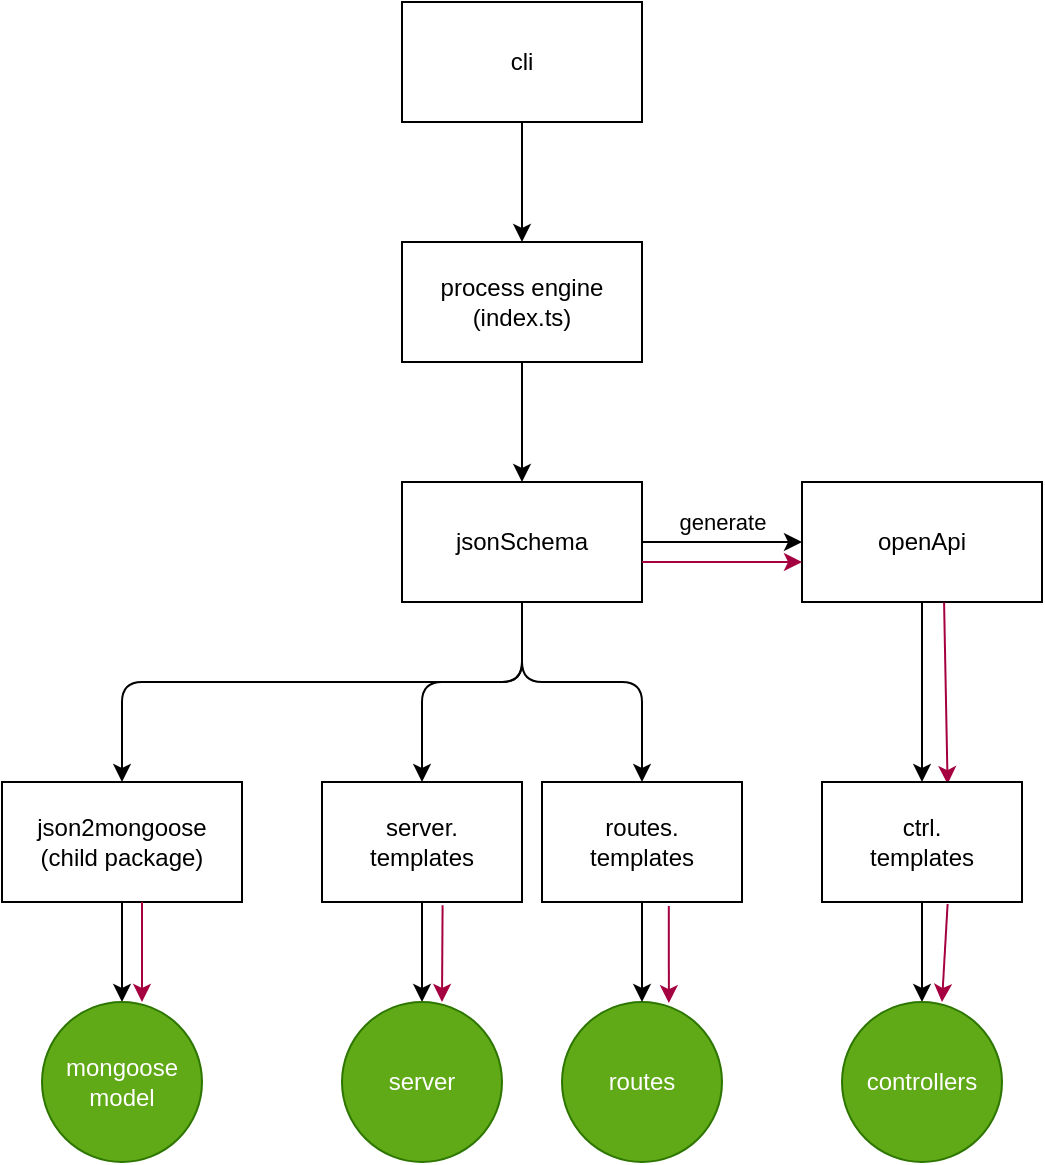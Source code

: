 <mxfile>
    <diagram id="GkbHEiNQI5GhD6gRI8rd" name="Page-1">
        <mxGraphModel dx="254" dy="207" grid="1" gridSize="10" guides="1" tooltips="1" connect="1" arrows="1" fold="1" page="1" pageScale="1" pageWidth="850" pageHeight="1100" math="0" shadow="0">
            <root>
                <mxCell id="0"/>
                <mxCell id="1" parent="0"/>
                <mxCell id="5" value="" style="edgeStyle=none;html=1;" parent="1" source="2" target="4" edge="1">
                    <mxGeometry relative="1" as="geometry"/>
                </mxCell>
                <mxCell id="2" value="cli" style="rounded=0;whiteSpace=wrap;html=1;" parent="1" vertex="1">
                    <mxGeometry x="360" y="40" width="120" height="60" as="geometry"/>
                </mxCell>
                <mxCell id="44" value="" style="edgeStyle=none;html=1;" parent="1" source="4" target="13" edge="1">
                    <mxGeometry relative="1" as="geometry"/>
                </mxCell>
                <mxCell id="4" value="process engine &lt;br&gt;(index.ts)" style="rounded=0;whiteSpace=wrap;html=1;" parent="1" vertex="1">
                    <mxGeometry x="360" y="160" width="120" height="60" as="geometry"/>
                </mxCell>
                <mxCell id="30" value="" style="edgeStyle=none;html=1;" parent="1" source="6" target="29" edge="1">
                    <mxGeometry relative="1" as="geometry"/>
                </mxCell>
                <mxCell id="6" value="json2mongoose&lt;br&gt;(child package)" style="rounded=0;whiteSpace=wrap;html=1;" parent="1" vertex="1">
                    <mxGeometry x="160" y="430" width="120" height="60" as="geometry"/>
                </mxCell>
                <mxCell id="21" value="generate" style="edgeStyle=none;html=1;" parent="1" source="13" target="15" edge="1">
                    <mxGeometry y="10" relative="1" as="geometry">
                        <mxPoint as="offset"/>
                    </mxGeometry>
                </mxCell>
                <mxCell id="24" value="" style="edgeStyle=none;html=1;entryX=0.5;entryY=0;entryDx=0;entryDy=0;" parent="1" source="13" target="22" edge="1">
                    <mxGeometry relative="1" as="geometry">
                        <mxPoint x="420" y="420" as="targetPoint"/>
                        <Array as="points">
                            <mxPoint x="420" y="380"/>
                            <mxPoint x="370" y="380"/>
                        </Array>
                    </mxGeometry>
                </mxCell>
                <mxCell id="43" style="edgeStyle=none;html=1;" parent="1" source="13" target="6" edge="1">
                    <mxGeometry relative="1" as="geometry">
                        <Array as="points">
                            <mxPoint x="420" y="380"/>
                            <mxPoint x="220" y="380"/>
                        </Array>
                    </mxGeometry>
                </mxCell>
                <mxCell id="13" value="jsonSchema" style="rounded=0;whiteSpace=wrap;html=1;" parent="1" vertex="1">
                    <mxGeometry x="360" y="280" width="120" height="60" as="geometry"/>
                </mxCell>
                <mxCell id="42" style="edgeStyle=none;html=1;entryX=0.5;entryY=0;entryDx=0;entryDy=0;" parent="1" source="15" target="58" edge="1">
                    <mxGeometry relative="1" as="geometry">
                        <mxPoint x="620" y="410" as="targetPoint"/>
                    </mxGeometry>
                </mxCell>
                <mxCell id="15" value="openApi" style="rounded=0;whiteSpace=wrap;html=1;" parent="1" vertex="1">
                    <mxGeometry x="560" y="280" width="120" height="60" as="geometry"/>
                </mxCell>
                <mxCell id="40" style="edgeStyle=none;html=1;exitX=0.5;exitY=1;exitDx=0;exitDy=0;" parent="1" source="58" target="35" edge="1">
                    <mxGeometry relative="1" as="geometry">
                        <mxPoint x="620" y="510" as="sourcePoint"/>
                    </mxGeometry>
                </mxCell>
                <mxCell id="60" value="" style="edgeStyle=none;html=1;" edge="1" parent="1" source="22" target="31">
                    <mxGeometry relative="1" as="geometry"/>
                </mxCell>
                <mxCell id="22" value="server.&lt;br&gt;templates" style="rounded=0;whiteSpace=wrap;html=1;" parent="1" vertex="1">
                    <mxGeometry x="320" y="430" width="100" height="60" as="geometry"/>
                </mxCell>
                <mxCell id="29" value="mongoose model" style="ellipse;whiteSpace=wrap;html=1;rounded=0;fillColor=#60a917;fontColor=#ffffff;strokeColor=#2D7600;" parent="1" vertex="1">
                    <mxGeometry x="180" y="540" width="80" height="80" as="geometry"/>
                </mxCell>
                <mxCell id="31" value="server" style="ellipse;whiteSpace=wrap;html=1;rounded=0;fillColor=#60a917;fontColor=#ffffff;strokeColor=#2D7600;" parent="1" vertex="1">
                    <mxGeometry x="330" y="540" width="80" height="80" as="geometry"/>
                </mxCell>
                <mxCell id="33" value="routes" style="ellipse;whiteSpace=wrap;html=1;rounded=0;fillColor=#60a917;fontColor=#ffffff;strokeColor=#2D7600;" parent="1" vertex="1">
                    <mxGeometry x="440" y="540" width="80" height="80" as="geometry"/>
                </mxCell>
                <mxCell id="35" value="controllers" style="ellipse;whiteSpace=wrap;html=1;rounded=0;fillColor=#60a917;fontColor=#ffffff;strokeColor=#2D7600;" parent="1" vertex="1">
                    <mxGeometry x="580" y="540" width="80" height="80" as="geometry"/>
                </mxCell>
                <mxCell id="51" style="edgeStyle=none;html=1;exitX=1;exitY=0.75;exitDx=0;exitDy=0;entryX=0;entryY=0.75;entryDx=0;entryDy=0;fillColor=#d80073;strokeColor=#A50040;" parent="1" edge="1">
                    <mxGeometry relative="1" as="geometry">
                        <mxPoint x="480" y="320" as="sourcePoint"/>
                        <mxPoint x="560" y="320" as="targetPoint"/>
                    </mxGeometry>
                </mxCell>
                <mxCell id="52" style="edgeStyle=none;html=1;exitX=0.592;exitY=1.004;exitDx=0;exitDy=0;fillColor=#d80073;strokeColor=#A50040;exitPerimeter=0;entryX=0.628;entryY=0.017;entryDx=0;entryDy=0;entryPerimeter=0;" parent="1" source="15" target="58" edge="1">
                    <mxGeometry relative="1" as="geometry">
                        <mxPoint x="490" y="330" as="sourcePoint"/>
                        <mxPoint x="631" y="410" as="targetPoint"/>
                    </mxGeometry>
                </mxCell>
                <mxCell id="53" style="edgeStyle=none;html=1;fillColor=#d80073;strokeColor=#A50040;exitX=0.628;exitY=1.017;exitDx=0;exitDy=0;exitPerimeter=0;" parent="1" edge="1" source="58">
                    <mxGeometry relative="1" as="geometry">
                        <mxPoint x="630" y="510" as="sourcePoint"/>
                        <mxPoint x="630" y="540" as="targetPoint"/>
                    </mxGeometry>
                </mxCell>
                <mxCell id="54" style="edgeStyle=none;html=1;fillColor=#d80073;strokeColor=#A50040;exitX=0.634;exitY=1.033;exitDx=0;exitDy=0;exitPerimeter=0;entryX=0.668;entryY=0.007;entryDx=0;entryDy=0;entryPerimeter=0;" parent="1" edge="1" target="33" source="57">
                    <mxGeometry relative="1" as="geometry">
                        <mxPoint x="480" y="510" as="sourcePoint"/>
                        <mxPoint x="480.0" y="540" as="targetPoint"/>
                    </mxGeometry>
                </mxCell>
                <mxCell id="55" style="edgeStyle=none;html=1;fillColor=#d80073;strokeColor=#A50040;exitX=0.603;exitY=1.028;exitDx=0;exitDy=0;exitPerimeter=0;" parent="1" edge="1" source="22">
                    <mxGeometry relative="1" as="geometry">
                        <mxPoint x="380" y="500" as="sourcePoint"/>
                        <mxPoint x="380.0" y="540" as="targetPoint"/>
                    </mxGeometry>
                </mxCell>
                <mxCell id="56" style="edgeStyle=none;html=1;exitX=0.416;exitY=0.998;exitDx=0;exitDy=0;fillColor=#d80073;strokeColor=#A50040;exitPerimeter=0;" parent="1" edge="1">
                    <mxGeometry relative="1" as="geometry">
                        <mxPoint x="230.0" y="490.0" as="sourcePoint"/>
                        <mxPoint x="230.0" y="540" as="targetPoint"/>
                    </mxGeometry>
                </mxCell>
                <mxCell id="62" value="" style="edgeStyle=none;html=1;" edge="1" parent="1" source="57" target="33">
                    <mxGeometry relative="1" as="geometry"/>
                </mxCell>
                <mxCell id="57" value="routes.&lt;br&gt;templates" style="rounded=0;whiteSpace=wrap;html=1;" vertex="1" parent="1">
                    <mxGeometry x="430" y="430" width="100" height="60" as="geometry"/>
                </mxCell>
                <mxCell id="58" value="ctrl.&lt;br&gt;templates" style="rounded=0;whiteSpace=wrap;html=1;" vertex="1" parent="1">
                    <mxGeometry x="570" y="430" width="100" height="60" as="geometry"/>
                </mxCell>
                <mxCell id="61" value="" style="edgeStyle=none;html=1;entryX=0.5;entryY=0;entryDx=0;entryDy=0;exitX=0.5;exitY=1;exitDx=0;exitDy=0;" edge="1" parent="1" source="13" target="57">
                    <mxGeometry relative="1" as="geometry">
                        <mxPoint x="430" y="350" as="sourcePoint"/>
                        <mxPoint x="380" y="440" as="targetPoint"/>
                        <Array as="points">
                            <mxPoint x="420" y="380"/>
                            <mxPoint x="480" y="380"/>
                        </Array>
                    </mxGeometry>
                </mxCell>
            </root>
        </mxGraphModel>
    </diagram>
</mxfile>
